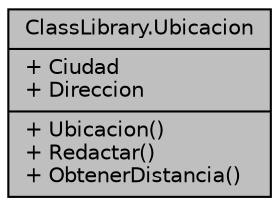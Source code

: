 digraph "ClassLibrary.Ubicacion"
{
 // INTERACTIVE_SVG=YES
 // LATEX_PDF_SIZE
  edge [fontname="Helvetica",fontsize="10",labelfontname="Helvetica",labelfontsize="10"];
  node [fontname="Helvetica",fontsize="10",shape=record];
  Node1 [label="{ClassLibrary.Ubicacion\n|+ Ciudad\l+ Direccion\l|+ Ubicacion()\l+ Redactar()\l+ ObtenerDistancia()\l}",height=0.2,width=0.4,color="black", fillcolor="grey75", style="filled", fontcolor="black",tooltip="Patrones y principios utilizados en esta clase: ISP ya que segmenta las operaciones de la interface e..."];
}

